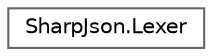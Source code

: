 digraph "类继承关系图"
{
 // LATEX_PDF_SIZE
  bgcolor="transparent";
  edge [fontname=Helvetica,fontsize=10,labelfontname=Helvetica,labelfontsize=10];
  node [fontname=Helvetica,fontsize=10,shape=box,height=0.2,width=0.4];
  rankdir="LR";
  Node0 [id="Node000000",label="SharpJson.Lexer",height=0.2,width=0.4,color="grey40", fillcolor="white", style="filled",URL="$class_sharp_json_1_1_lexer.html",tooltip=" "];
}
